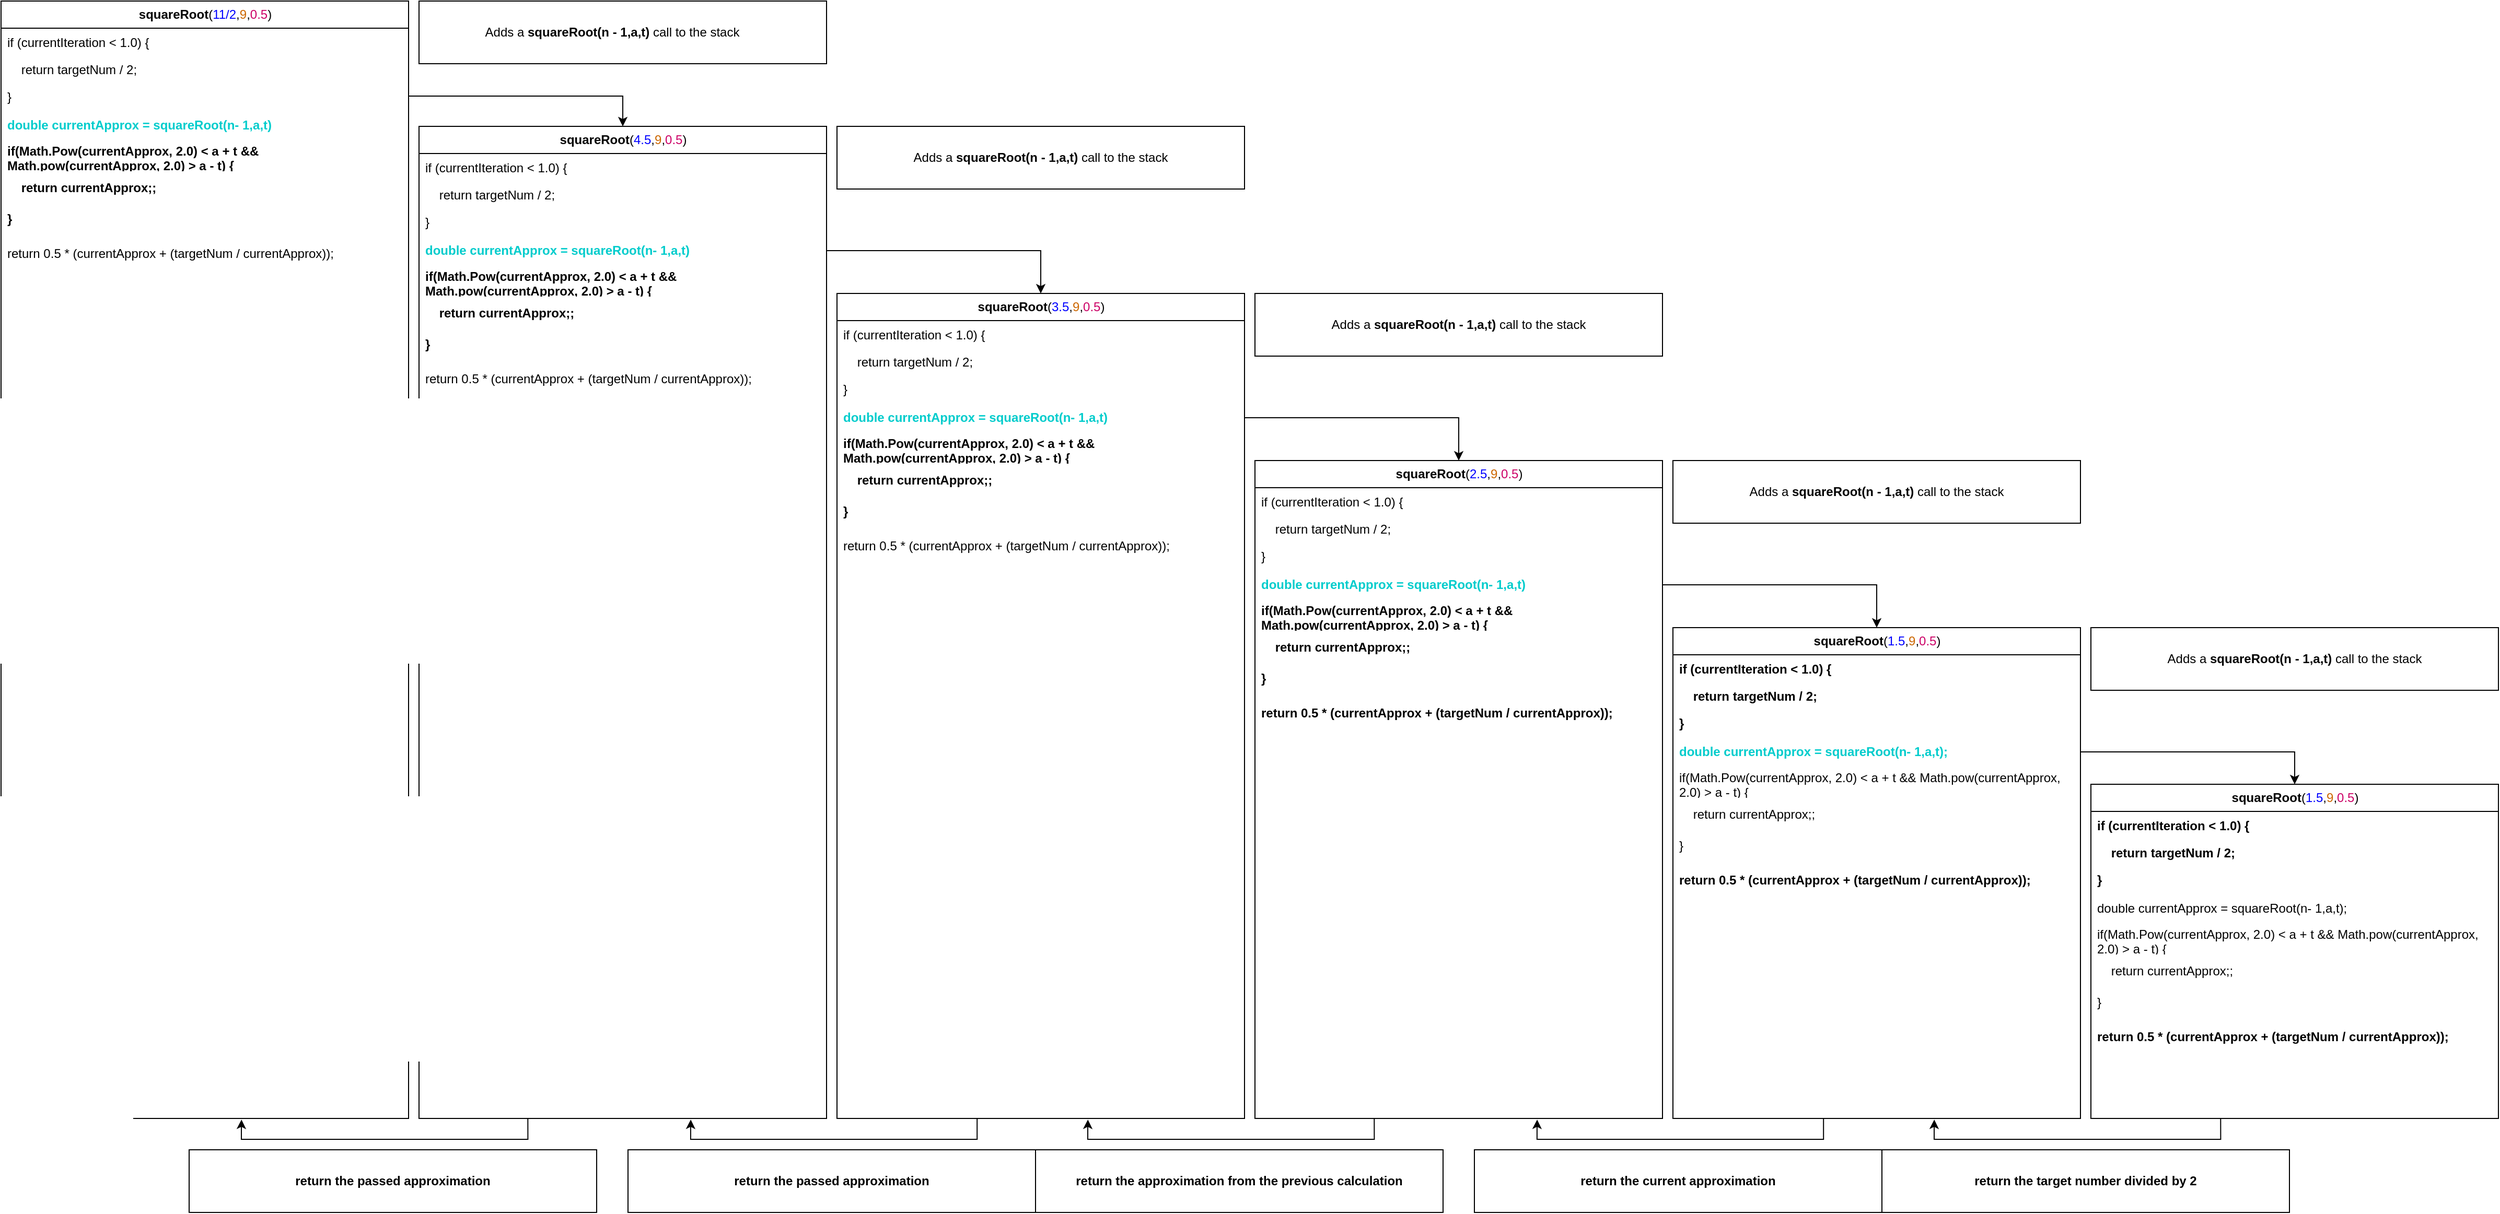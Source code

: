 <mxfile version="20.5.3" type="device"><diagram id="7mghjL6VsmzEvu5Cu3um" name="Page-1"><mxGraphModel dx="484" dy="820" grid="1" gridSize="10" guides="1" tooltips="1" connect="1" arrows="1" fold="1" page="1" pageScale="1" pageWidth="850" pageHeight="1100" math="0" shadow="0"><root><mxCell id="0"/><mxCell id="1" parent="0"/><mxCell id="i7TD0QCx8ozD3FONrdwa-1" value="&lt;b&gt;squareRoot&lt;/b&gt;(&lt;font color=&quot;#0000FF&quot;&gt;11/2&lt;font color=&quot;#000000&quot;&gt;,&lt;font color=&quot;#CC6600&quot;&gt;9&lt;/font&gt;,&lt;font color=&quot;#CC0066&quot;&gt;0.5&lt;/font&gt;&lt;/font&gt;&lt;/font&gt;)" style="swimlane;fontStyle=0;childLayout=stackLayout;horizontal=1;startSize=26;fillColor=none;horizontalStack=0;resizeParent=1;resizeParentMax=0;resizeLast=0;collapsible=1;marginBottom=0;html=1;" vertex="1" parent="1"><mxGeometry x="10" y="180" width="390" height="1070" as="geometry"/></mxCell><mxCell id="i7TD0QCx8ozD3FONrdwa-2" value="if (currentIteration &amp;lt; 1.0) {" style="text;strokeColor=none;fillColor=none;align=left;verticalAlign=top;spacingLeft=4;spacingRight=4;overflow=hidden;rotatable=0;points=[[0,0.5],[1,0.5]];portConstraint=eastwest;whiteSpace=wrap;html=1;" vertex="1" parent="i7TD0QCx8ozD3FONrdwa-1"><mxGeometry y="26" width="390" height="26" as="geometry"/></mxCell><mxCell id="i7TD0QCx8ozD3FONrdwa-3" value="&amp;nbsp;&amp;nbsp;&amp;nbsp; return targetNum / 2;" style="text;strokeColor=none;fillColor=none;align=left;verticalAlign=top;spacingLeft=4;spacingRight=4;overflow=hidden;rotatable=0;points=[[0,0.5],[1,0.5]];portConstraint=eastwest;whiteSpace=wrap;html=1;" vertex="1" parent="i7TD0QCx8ozD3FONrdwa-1"><mxGeometry y="52" width="390" height="26" as="geometry"/></mxCell><mxCell id="i7TD0QCx8ozD3FONrdwa-4" value="}" style="text;strokeColor=none;fillColor=none;align=left;verticalAlign=top;spacingLeft=4;spacingRight=4;overflow=hidden;rotatable=0;points=[[0,0.5],[1,0.5]];portConstraint=eastwest;whiteSpace=wrap;html=1;" vertex="1" parent="i7TD0QCx8ozD3FONrdwa-1"><mxGeometry y="78" width="390" height="26" as="geometry"/></mxCell><mxCell id="i7TD0QCx8ozD3FONrdwa-54" value="&lt;b&gt;&lt;font color=&quot;#00CCCC&quot;&gt;double currentApprox = squareRoot(n- 1,a,t)&lt;br&gt;&lt;/font&gt;&lt;/b&gt;" style="text;strokeColor=none;fillColor=none;align=left;verticalAlign=middle;spacingLeft=4;spacingRight=4;overflow=hidden;points=[[0,0.5],[1,0.5]];portConstraint=eastwest;rotatable=0;whiteSpace=wrap;html=1;fontColor=#CC0066;" vertex="1" parent="i7TD0QCx8ozD3FONrdwa-1"><mxGeometry y="104" width="390" height="30" as="geometry"/></mxCell><mxCell id="i7TD0QCx8ozD3FONrdwa-55" value="if(Math.Pow(currentApprox, 2.0) &amp;lt; a + t &amp;amp;&amp;amp; Math.pow(currentApprox, 2.0) &amp;gt; a - t) {" style="text;strokeColor=none;fillColor=none;align=left;verticalAlign=middle;spacingLeft=4;spacingRight=4;overflow=hidden;points=[[0,0.5],[1,0.5]];portConstraint=eastwest;rotatable=0;whiteSpace=wrap;html=1;fontColor=#000000;fontStyle=1" vertex="1" parent="i7TD0QCx8ozD3FONrdwa-1"><mxGeometry y="134" width="390" height="30" as="geometry"/></mxCell><mxCell id="i7TD0QCx8ozD3FONrdwa-56" value="&amp;nbsp;&amp;nbsp;&amp;nbsp; return currentApprox;;" style="text;strokeColor=none;fillColor=none;align=left;verticalAlign=middle;spacingLeft=4;spacingRight=4;overflow=hidden;points=[[0,0.5],[1,0.5]];portConstraint=eastwest;rotatable=0;whiteSpace=wrap;html=1;fontColor=#000000;fontStyle=1" vertex="1" parent="i7TD0QCx8ozD3FONrdwa-1"><mxGeometry y="164" width="390" height="30" as="geometry"/></mxCell><mxCell id="i7TD0QCx8ozD3FONrdwa-57" value="}" style="text;strokeColor=none;fillColor=none;align=left;verticalAlign=middle;spacingLeft=4;spacingRight=4;overflow=hidden;points=[[0,0.5],[1,0.5]];portConstraint=eastwest;rotatable=0;whiteSpace=wrap;html=1;fontColor=#000000;fontStyle=1" vertex="1" parent="i7TD0QCx8ozD3FONrdwa-1"><mxGeometry y="194" width="390" height="30" as="geometry"/></mxCell><mxCell id="i7TD0QCx8ozD3FONrdwa-9" value="return 0.5 * (currentApprox + (targetNum / currentApprox));" style="text;strokeColor=none;fillColor=none;align=left;verticalAlign=middle;spacingLeft=4;spacingRight=4;overflow=hidden;points=[[0,0.5],[1,0.5]];portConstraint=eastwest;rotatable=0;whiteSpace=wrap;html=1;fontColor=#000000;" vertex="1" parent="i7TD0QCx8ozD3FONrdwa-1"><mxGeometry y="224" width="390" height="36" as="geometry"/></mxCell><mxCell id="i7TD0QCx8ozD3FONrdwa-11" value="&lt;div&gt;&lt;br&gt;&lt;/div&gt;&lt;div&gt;&lt;br&gt;&lt;/div&gt;&lt;div&gt;&lt;br&gt;&lt;/div&gt;&lt;div&gt;&lt;br&gt;&lt;/div&gt;&lt;div&gt;&lt;br&gt;&lt;/div&gt;&lt;div&gt;&lt;br&gt;&lt;/div&gt;&lt;div&gt;&lt;br&gt;&lt;/div&gt;&lt;div&gt;&lt;br&gt;&lt;/div&gt;&lt;div&gt;&lt;br&gt;&lt;/div&gt;&lt;div&gt;&lt;br&gt;&lt;/div&gt;&lt;div&gt;&lt;br&gt;&lt;/div&gt;&lt;div&gt;&amp;nbsp; &lt;/div&gt;" style="text;strokeColor=none;fillColor=none;align=left;verticalAlign=middle;spacingLeft=4;spacingRight=4;overflow=hidden;points=[[0,0.5],[1,0.5]];portConstraint=eastwest;rotatable=0;whiteSpace=wrap;html=1;fontColor=#000000;" vertex="1" parent="i7TD0QCx8ozD3FONrdwa-1"><mxGeometry y="260" width="390" height="810" as="geometry"/></mxCell><mxCell id="i7TD0QCx8ozD3FONrdwa-36" style="edgeStyle=orthogonalEdgeStyle;rounded=0;orthogonalLoop=1;jettySize=auto;html=1;fontColor=#000000;exitX=0.385;exitY=1;exitDx=0;exitDy=0;exitPerimeter=0;entryX=0.708;entryY=1.006;entryDx=0;entryDy=0;entryPerimeter=0;" edge="1" parent="1" source="i7TD0QCx8ozD3FONrdwa-32"><mxGeometry relative="1" as="geometry"><mxPoint x="1086.12" y="841.08" as="targetPoint"/><Array as="points"><mxPoint x="1360" y="860"/><mxPoint x="1086" y="860"/><mxPoint x="1086" y="850"/></Array></mxGeometry></mxCell><mxCell id="i7TD0QCx8ozD3FONrdwa-34" style="edgeStyle=orthogonalEdgeStyle;rounded=0;orthogonalLoop=1;jettySize=auto;html=1;entryX=0.5;entryY=0;entryDx=0;entryDy=0;fontColor=#000000;" edge="1" parent="1" source="i7TD0QCx8ozD3FONrdwa-16"><mxGeometry relative="1" as="geometry"><mxPoint x="1005.0" y="490" as="targetPoint"/></mxGeometry></mxCell><mxCell id="i7TD0QCx8ozD3FONrdwa-35" style="edgeStyle=orthogonalEdgeStyle;rounded=0;orthogonalLoop=1;jettySize=auto;html=1;fontColor=#000000;" edge="1" parent="1" target="i7TD0QCx8ozD3FONrdwa-26"><mxGeometry relative="1" as="geometry"><mxPoint x="1200.0" y="612" as="sourcePoint"/></mxGeometry></mxCell><mxCell id="i7TD0QCx8ozD3FONrdwa-37" style="edgeStyle=orthogonalEdgeStyle;rounded=0;orthogonalLoop=1;jettySize=auto;html=1;fontColor=#000000;exitX=0.385;exitY=1;exitDx=0;exitDy=0;exitPerimeter=0;entryX=0.708;entryY=1.006;entryDx=0;entryDy=0;entryPerimeter=0;" edge="1" parent="1"><mxGeometry relative="1" as="geometry"><mxPoint x="944.1" y="1250.0" as="sourcePoint"/><mxPoint x="670.07" y="1251.08" as="targetPoint"/><Array as="points"><mxPoint x="943.95" y="1270"/><mxPoint x="669.95" y="1270"/><mxPoint x="669.95" y="1260"/></Array></mxGeometry></mxCell><mxCell id="i7TD0QCx8ozD3FONrdwa-38" style="edgeStyle=orthogonalEdgeStyle;rounded=0;orthogonalLoop=1;jettySize=auto;html=1;fontColor=#000000;exitX=0.385;exitY=1;exitDx=0;exitDy=0;exitPerimeter=0;entryX=0.708;entryY=1.006;entryDx=0;entryDy=0;entryPerimeter=0;" edge="1" parent="1"><mxGeometry relative="1" as="geometry"><mxPoint x="514.15" y="1250.0" as="sourcePoint"/><mxPoint x="240.12" y="1251.08" as="targetPoint"/><Array as="points"><mxPoint x="514" y="1270"/><mxPoint x="240" y="1270"/><mxPoint x="240" y="1260"/></Array></mxGeometry></mxCell><mxCell id="i7TD0QCx8ozD3FONrdwa-40" value="" style="verticalLabelPosition=bottom;verticalAlign=top;html=1;shape=mxgraph.basic.rect;fillColor2=none;strokeWidth=1;size=20;indent=5;fontColor=#000000;" vertex="1" parent="1"><mxGeometry x="190" y="1280" width="390" height="60" as="geometry"/></mxCell><mxCell id="i7TD0QCx8ozD3FONrdwa-41" value="" style="verticalLabelPosition=bottom;verticalAlign=top;html=1;shape=mxgraph.basic.rect;fillColor2=none;strokeWidth=1;size=20;indent=5;fontColor=#000000;" vertex="1" parent="1"><mxGeometry x="610" y="1280" width="390" height="60" as="geometry"/></mxCell><mxCell id="i7TD0QCx8ozD3FONrdwa-43" value="&lt;b&gt;return the passed approximation&lt;br&gt;&lt;/b&gt;" style="text;html=1;strokeColor=none;fillColor=none;align=center;verticalAlign=middle;whiteSpace=wrap;rounded=0;fontColor=#000000;" vertex="1" parent="1"><mxGeometry x="610" y="1295" width="390" height="30" as="geometry"/></mxCell><mxCell id="i7TD0QCx8ozD3FONrdwa-46" value="&lt;b&gt;return the passed approximation&lt;br&gt;&lt;/b&gt;" style="text;html=1;strokeColor=none;fillColor=none;align=center;verticalAlign=middle;whiteSpace=wrap;rounded=0;fontColor=#000000;" vertex="1" parent="1"><mxGeometry x="190" y="1295" width="390" height="30" as="geometry"/></mxCell><mxCell id="i7TD0QCx8ozD3FONrdwa-47" value="" style="verticalLabelPosition=bottom;verticalAlign=top;html=1;shape=mxgraph.basic.rect;fillColor2=none;strokeWidth=1;size=20;indent=5;fontColor=#000000;" vertex="1" parent="1"><mxGeometry x="410" y="180" width="390" height="60" as="geometry"/></mxCell><mxCell id="i7TD0QCx8ozD3FONrdwa-48" value="Adds a &lt;b&gt;squareRoot(n - 1,a,t) &lt;/b&gt;call to the stack" style="text;html=1;strokeColor=none;fillColor=none;align=center;verticalAlign=middle;whiteSpace=wrap;rounded=0;fontColor=#000000;" vertex="1" parent="1"><mxGeometry x="400" y="195" width="390" height="30" as="geometry"/></mxCell><mxCell id="i7TD0QCx8ozD3FONrdwa-49" value="" style="verticalLabelPosition=bottom;verticalAlign=top;html=1;shape=mxgraph.basic.rect;fillColor2=none;strokeWidth=1;size=20;indent=5;fontColor=#000000;" vertex="1" parent="1"><mxGeometry x="810" y="300" width="390" height="60" as="geometry"/></mxCell><mxCell id="i7TD0QCx8ozD3FONrdwa-50" value="Adds a &lt;b&gt;squareRoot(n - 1,a,t) &lt;/b&gt;call to the stack" style="text;html=1;strokeColor=none;fillColor=none;align=center;verticalAlign=middle;whiteSpace=wrap;rounded=0;fontColor=#000000;" vertex="1" parent="1"><mxGeometry x="810" y="315" width="390" height="30" as="geometry"/></mxCell><mxCell id="i7TD0QCx8ozD3FONrdwa-51" value="" style="verticalLabelPosition=bottom;verticalAlign=top;html=1;shape=mxgraph.basic.rect;fillColor2=none;strokeWidth=1;size=20;indent=5;fontColor=#000000;" vertex="1" parent="1"><mxGeometry x="1210" y="460" width="390" height="60" as="geometry"/></mxCell><mxCell id="i7TD0QCx8ozD3FONrdwa-52" value="Adds a &lt;b&gt;squareRoot(n - 1,a,t) &lt;/b&gt;call to the stack" style="text;html=1;strokeColor=none;fillColor=none;align=center;verticalAlign=middle;whiteSpace=wrap;rounded=0;fontColor=#000000;" vertex="1" parent="1"><mxGeometry x="1210" y="475" width="390" height="30" as="geometry"/></mxCell><mxCell id="i7TD0QCx8ozD3FONrdwa-61" value="&lt;b&gt;squareRoot&lt;/b&gt;(&lt;font color=&quot;#0000FF&quot;&gt;4.5&lt;font color=&quot;#000000&quot;&gt;,&lt;font color=&quot;#CC6600&quot;&gt;9&lt;/font&gt;,&lt;font color=&quot;#CC0066&quot;&gt;0.5&lt;/font&gt;&lt;/font&gt;&lt;/font&gt;)" style="swimlane;fontStyle=0;childLayout=stackLayout;horizontal=1;startSize=26;fillColor=none;horizontalStack=0;resizeParent=1;resizeParentMax=0;resizeLast=0;collapsible=1;marginBottom=0;html=1;" vertex="1" parent="1"><mxGeometry x="410" y="300" width="390" height="950" as="geometry"/></mxCell><mxCell id="i7TD0QCx8ozD3FONrdwa-62" value="if (currentIteration &amp;lt; 1.0) {" style="text;strokeColor=none;fillColor=none;align=left;verticalAlign=top;spacingLeft=4;spacingRight=4;overflow=hidden;rotatable=0;points=[[0,0.5],[1,0.5]];portConstraint=eastwest;whiteSpace=wrap;html=1;" vertex="1" parent="i7TD0QCx8ozD3FONrdwa-61"><mxGeometry y="26" width="390" height="26" as="geometry"/></mxCell><mxCell id="i7TD0QCx8ozD3FONrdwa-63" value="&amp;nbsp;&amp;nbsp;&amp;nbsp; return targetNum / 2;" style="text;strokeColor=none;fillColor=none;align=left;verticalAlign=top;spacingLeft=4;spacingRight=4;overflow=hidden;rotatable=0;points=[[0,0.5],[1,0.5]];portConstraint=eastwest;whiteSpace=wrap;html=1;" vertex="1" parent="i7TD0QCx8ozD3FONrdwa-61"><mxGeometry y="52" width="390" height="26" as="geometry"/></mxCell><mxCell id="i7TD0QCx8ozD3FONrdwa-64" value="}" style="text;strokeColor=none;fillColor=none;align=left;verticalAlign=top;spacingLeft=4;spacingRight=4;overflow=hidden;rotatable=0;points=[[0,0.5],[1,0.5]];portConstraint=eastwest;whiteSpace=wrap;html=1;" vertex="1" parent="i7TD0QCx8ozD3FONrdwa-61"><mxGeometry y="78" width="390" height="26" as="geometry"/></mxCell><mxCell id="i7TD0QCx8ozD3FONrdwa-65" value="&lt;b&gt;&lt;font color=&quot;#00CCCC&quot;&gt;double currentApprox = squareRoot(n- 1,a,t)&lt;br&gt;&lt;/font&gt;&lt;/b&gt;" style="text;strokeColor=none;fillColor=none;align=left;verticalAlign=middle;spacingLeft=4;spacingRight=4;overflow=hidden;points=[[0,0.5],[1,0.5]];portConstraint=eastwest;rotatable=0;whiteSpace=wrap;html=1;fontColor=#CC0066;" vertex="1" parent="i7TD0QCx8ozD3FONrdwa-61"><mxGeometry y="104" width="390" height="30" as="geometry"/></mxCell><mxCell id="i7TD0QCx8ozD3FONrdwa-66" value="if(Math.Pow(currentApprox, 2.0) &amp;lt; a + t &amp;amp;&amp;amp; Math.pow(currentApprox, 2.0) &amp;gt; a - t) {" style="text;strokeColor=none;fillColor=none;align=left;verticalAlign=middle;spacingLeft=4;spacingRight=4;overflow=hidden;points=[[0,0.5],[1,0.5]];portConstraint=eastwest;rotatable=0;whiteSpace=wrap;html=1;fontColor=#000000;fontStyle=1" vertex="1" parent="i7TD0QCx8ozD3FONrdwa-61"><mxGeometry y="134" width="390" height="30" as="geometry"/></mxCell><mxCell id="i7TD0QCx8ozD3FONrdwa-67" value="&amp;nbsp;&amp;nbsp;&amp;nbsp; return currentApprox;;" style="text;strokeColor=none;fillColor=none;align=left;verticalAlign=middle;spacingLeft=4;spacingRight=4;overflow=hidden;points=[[0,0.5],[1,0.5]];portConstraint=eastwest;rotatable=0;whiteSpace=wrap;html=1;fontColor=#000000;fontStyle=1" vertex="1" parent="i7TD0QCx8ozD3FONrdwa-61"><mxGeometry y="164" width="390" height="30" as="geometry"/></mxCell><mxCell id="i7TD0QCx8ozD3FONrdwa-68" value="}" style="text;strokeColor=none;fillColor=none;align=left;verticalAlign=middle;spacingLeft=4;spacingRight=4;overflow=hidden;points=[[0,0.5],[1,0.5]];portConstraint=eastwest;rotatable=0;whiteSpace=wrap;html=1;fontColor=#000000;fontStyle=1" vertex="1" parent="i7TD0QCx8ozD3FONrdwa-61"><mxGeometry y="194" width="390" height="30" as="geometry"/></mxCell><mxCell id="i7TD0QCx8ozD3FONrdwa-69" value="return 0.5 * (currentApprox + (targetNum / currentApprox));" style="text;strokeColor=none;fillColor=none;align=left;verticalAlign=middle;spacingLeft=4;spacingRight=4;overflow=hidden;points=[[0,0.5],[1,0.5]];portConstraint=eastwest;rotatable=0;whiteSpace=wrap;html=1;fontColor=#000000;" vertex="1" parent="i7TD0QCx8ozD3FONrdwa-61"><mxGeometry y="224" width="390" height="36" as="geometry"/></mxCell><mxCell id="i7TD0QCx8ozD3FONrdwa-72" value="&amp;nbsp;" style="text;strokeColor=none;fillColor=none;align=left;verticalAlign=middle;spacingLeft=4;spacingRight=4;overflow=hidden;points=[[0,0.5],[1,0.5]];portConstraint=eastwest;rotatable=0;whiteSpace=wrap;html=1;fontColor=#00CCCC;" vertex="1" parent="i7TD0QCx8ozD3FONrdwa-61"><mxGeometry y="260" width="390" height="690" as="geometry"/></mxCell><mxCell id="i7TD0QCx8ozD3FONrdwa-73" value="&lt;b&gt;squareRoot&lt;/b&gt;(&lt;font color=&quot;#0000FF&quot;&gt;3.5&lt;font color=&quot;#000000&quot;&gt;,&lt;font color=&quot;#CC6600&quot;&gt;9&lt;/font&gt;,&lt;font color=&quot;#CC0066&quot;&gt;0.5&lt;/font&gt;&lt;/font&gt;&lt;/font&gt;)" style="swimlane;fontStyle=0;childLayout=stackLayout;horizontal=1;startSize=26;fillColor=none;horizontalStack=0;resizeParent=1;resizeParentMax=0;resizeLast=0;collapsible=1;marginBottom=0;html=1;" vertex="1" parent="1"><mxGeometry x="810" y="460" width="390" height="790" as="geometry"/></mxCell><mxCell id="i7TD0QCx8ozD3FONrdwa-74" value="if (currentIteration &amp;lt; 1.0) {" style="text;strokeColor=none;fillColor=none;align=left;verticalAlign=top;spacingLeft=4;spacingRight=4;overflow=hidden;rotatable=0;points=[[0,0.5],[1,0.5]];portConstraint=eastwest;whiteSpace=wrap;html=1;" vertex="1" parent="i7TD0QCx8ozD3FONrdwa-73"><mxGeometry y="26" width="390" height="26" as="geometry"/></mxCell><mxCell id="i7TD0QCx8ozD3FONrdwa-75" value="&amp;nbsp;&amp;nbsp;&amp;nbsp; return targetNum / 2;" style="text;strokeColor=none;fillColor=none;align=left;verticalAlign=top;spacingLeft=4;spacingRight=4;overflow=hidden;rotatable=0;points=[[0,0.5],[1,0.5]];portConstraint=eastwest;whiteSpace=wrap;html=1;" vertex="1" parent="i7TD0QCx8ozD3FONrdwa-73"><mxGeometry y="52" width="390" height="26" as="geometry"/></mxCell><mxCell id="i7TD0QCx8ozD3FONrdwa-76" value="}" style="text;strokeColor=none;fillColor=none;align=left;verticalAlign=top;spacingLeft=4;spacingRight=4;overflow=hidden;rotatable=0;points=[[0,0.5],[1,0.5]];portConstraint=eastwest;whiteSpace=wrap;html=1;" vertex="1" parent="i7TD0QCx8ozD3FONrdwa-73"><mxGeometry y="78" width="390" height="26" as="geometry"/></mxCell><mxCell id="i7TD0QCx8ozD3FONrdwa-77" value="&lt;b&gt;&lt;font color=&quot;#00CCCC&quot;&gt;double currentApprox = squareRoot(n- 1,a,t)&lt;br&gt;&lt;/font&gt;&lt;/b&gt;" style="text;strokeColor=none;fillColor=none;align=left;verticalAlign=middle;spacingLeft=4;spacingRight=4;overflow=hidden;points=[[0,0.5],[1,0.5]];portConstraint=eastwest;rotatable=0;whiteSpace=wrap;html=1;fontColor=#CC0066;" vertex="1" parent="i7TD0QCx8ozD3FONrdwa-73"><mxGeometry y="104" width="390" height="30" as="geometry"/></mxCell><mxCell id="i7TD0QCx8ozD3FONrdwa-78" value="if(Math.Pow(currentApprox, 2.0) &amp;lt; a + t &amp;amp;&amp;amp; Math.pow(currentApprox, 2.0) &amp;gt; a - t) {" style="text;strokeColor=none;fillColor=none;align=left;verticalAlign=middle;spacingLeft=4;spacingRight=4;overflow=hidden;points=[[0,0.5],[1,0.5]];portConstraint=eastwest;rotatable=0;whiteSpace=wrap;html=1;fontColor=#000000;fontStyle=1" vertex="1" parent="i7TD0QCx8ozD3FONrdwa-73"><mxGeometry y="134" width="390" height="30" as="geometry"/></mxCell><mxCell id="i7TD0QCx8ozD3FONrdwa-79" value="&amp;nbsp;&amp;nbsp;&amp;nbsp; return currentApprox;;" style="text;strokeColor=none;fillColor=none;align=left;verticalAlign=middle;spacingLeft=4;spacingRight=4;overflow=hidden;points=[[0,0.5],[1,0.5]];portConstraint=eastwest;rotatable=0;whiteSpace=wrap;html=1;fontColor=#000000;fontStyle=1" vertex="1" parent="i7TD0QCx8ozD3FONrdwa-73"><mxGeometry y="164" width="390" height="30" as="geometry"/></mxCell><mxCell id="i7TD0QCx8ozD3FONrdwa-80" value="}" style="text;strokeColor=none;fillColor=none;align=left;verticalAlign=middle;spacingLeft=4;spacingRight=4;overflow=hidden;points=[[0,0.5],[1,0.5]];portConstraint=eastwest;rotatable=0;whiteSpace=wrap;html=1;fontColor=#000000;fontStyle=1" vertex="1" parent="i7TD0QCx8ozD3FONrdwa-73"><mxGeometry y="194" width="390" height="30" as="geometry"/></mxCell><mxCell id="i7TD0QCx8ozD3FONrdwa-81" value="return 0.5 * (currentApprox + (targetNum / currentApprox));" style="text;strokeColor=none;fillColor=none;align=left;verticalAlign=middle;spacingLeft=4;spacingRight=4;overflow=hidden;points=[[0,0.5],[1,0.5]];portConstraint=eastwest;rotatable=0;whiteSpace=wrap;html=1;fontColor=#000000;" vertex="1" parent="i7TD0QCx8ozD3FONrdwa-73"><mxGeometry y="224" width="390" height="36" as="geometry"/></mxCell><mxCell id="i7TD0QCx8ozD3FONrdwa-82" value="&amp;nbsp;" style="text;strokeColor=none;fillColor=none;align=left;verticalAlign=middle;spacingLeft=4;spacingRight=4;overflow=hidden;points=[[0,0.5],[1,0.5]];portConstraint=eastwest;rotatable=0;whiteSpace=wrap;html=1;fontColor=#00CCCC;" vertex="1" parent="i7TD0QCx8ozD3FONrdwa-73"><mxGeometry y="260" width="390" height="530" as="geometry"/></mxCell><mxCell id="i7TD0QCx8ozD3FONrdwa-83" value="&lt;b&gt;squareRoot&lt;/b&gt;(&lt;font color=&quot;#0000FF&quot;&gt;2.5&lt;font color=&quot;#000000&quot;&gt;,&lt;font color=&quot;#CC6600&quot;&gt;9&lt;/font&gt;,&lt;font color=&quot;#CC0066&quot;&gt;0.5&lt;/font&gt;&lt;/font&gt;&lt;/font&gt;)" style="swimlane;fontStyle=0;childLayout=stackLayout;horizontal=1;startSize=26;fillColor=none;horizontalStack=0;resizeParent=1;resizeParentMax=0;resizeLast=0;collapsible=1;marginBottom=0;html=1;" vertex="1" parent="1"><mxGeometry x="1210" y="620" width="390" height="630" as="geometry"/></mxCell><mxCell id="i7TD0QCx8ozD3FONrdwa-84" value="if (currentIteration &amp;lt; 1.0) {" style="text;strokeColor=none;fillColor=none;align=left;verticalAlign=top;spacingLeft=4;spacingRight=4;overflow=hidden;rotatable=0;points=[[0,0.5],[1,0.5]];portConstraint=eastwest;whiteSpace=wrap;html=1;" vertex="1" parent="i7TD0QCx8ozD3FONrdwa-83"><mxGeometry y="26" width="390" height="26" as="geometry"/></mxCell><mxCell id="i7TD0QCx8ozD3FONrdwa-85" value="&amp;nbsp;&amp;nbsp;&amp;nbsp; return targetNum / 2;" style="text;strokeColor=none;fillColor=none;align=left;verticalAlign=top;spacingLeft=4;spacingRight=4;overflow=hidden;rotatable=0;points=[[0,0.5],[1,0.5]];portConstraint=eastwest;whiteSpace=wrap;html=1;" vertex="1" parent="i7TD0QCx8ozD3FONrdwa-83"><mxGeometry y="52" width="390" height="26" as="geometry"/></mxCell><mxCell id="i7TD0QCx8ozD3FONrdwa-86" value="}" style="text;strokeColor=none;fillColor=none;align=left;verticalAlign=top;spacingLeft=4;spacingRight=4;overflow=hidden;rotatable=0;points=[[0,0.5],[1,0.5]];portConstraint=eastwest;whiteSpace=wrap;html=1;" vertex="1" parent="i7TD0QCx8ozD3FONrdwa-83"><mxGeometry y="78" width="390" height="26" as="geometry"/></mxCell><mxCell id="i7TD0QCx8ozD3FONrdwa-87" value="&lt;b&gt;&lt;font color=&quot;#00CCCC&quot;&gt;double currentApprox = squareRoot(n- 1,a,t)&lt;br&gt;&lt;/font&gt;&lt;/b&gt;" style="text;strokeColor=none;fillColor=none;align=left;verticalAlign=middle;spacingLeft=4;spacingRight=4;overflow=hidden;points=[[0,0.5],[1,0.5]];portConstraint=eastwest;rotatable=0;whiteSpace=wrap;html=1;fontColor=#CC0066;" vertex="1" parent="i7TD0QCx8ozD3FONrdwa-83"><mxGeometry y="104" width="390" height="30" as="geometry"/></mxCell><mxCell id="i7TD0QCx8ozD3FONrdwa-88" value="if(Math.Pow(currentApprox, 2.0) &amp;lt; a + t &amp;amp;&amp;amp; Math.pow(currentApprox, 2.0) &amp;gt; a - t) {" style="text;strokeColor=none;fillColor=none;align=left;verticalAlign=middle;spacingLeft=4;spacingRight=4;overflow=hidden;points=[[0,0.5],[1,0.5]];portConstraint=eastwest;rotatable=0;whiteSpace=wrap;html=1;fontColor=#000000;fontStyle=1" vertex="1" parent="i7TD0QCx8ozD3FONrdwa-83"><mxGeometry y="134" width="390" height="30" as="geometry"/></mxCell><mxCell id="i7TD0QCx8ozD3FONrdwa-89" value="&amp;nbsp;&amp;nbsp;&amp;nbsp; return currentApprox;;" style="text;strokeColor=none;fillColor=none;align=left;verticalAlign=middle;spacingLeft=4;spacingRight=4;overflow=hidden;points=[[0,0.5],[1,0.5]];portConstraint=eastwest;rotatable=0;whiteSpace=wrap;html=1;fontColor=#000000;fontStyle=1" vertex="1" parent="i7TD0QCx8ozD3FONrdwa-83"><mxGeometry y="164" width="390" height="30" as="geometry"/></mxCell><mxCell id="i7TD0QCx8ozD3FONrdwa-90" value="}" style="text;strokeColor=none;fillColor=none;align=left;verticalAlign=middle;spacingLeft=4;spacingRight=4;overflow=hidden;points=[[0,0.5],[1,0.5]];portConstraint=eastwest;rotatable=0;whiteSpace=wrap;html=1;fontColor=#000000;fontStyle=1" vertex="1" parent="i7TD0QCx8ozD3FONrdwa-83"><mxGeometry y="194" width="390" height="30" as="geometry"/></mxCell><mxCell id="i7TD0QCx8ozD3FONrdwa-91" value="&lt;span&gt;return 0.5 * (currentApprox + (targetNum / currentApprox));&lt;/span&gt;" style="text;strokeColor=none;fillColor=none;align=left;verticalAlign=middle;spacingLeft=4;spacingRight=4;overflow=hidden;points=[[0,0.5],[1,0.5]];portConstraint=eastwest;rotatable=0;whiteSpace=wrap;html=1;fontColor=#000000;fontStyle=1" vertex="1" parent="i7TD0QCx8ozD3FONrdwa-83"><mxGeometry y="224" width="390" height="36" as="geometry"/></mxCell><mxCell id="i7TD0QCx8ozD3FONrdwa-92" value="&amp;nbsp;" style="text;strokeColor=none;fillColor=none;align=left;verticalAlign=middle;spacingLeft=4;spacingRight=4;overflow=hidden;points=[[0,0.5],[1,0.5]];portConstraint=eastwest;rotatable=0;whiteSpace=wrap;html=1;fontColor=#00CCCC;" vertex="1" parent="i7TD0QCx8ozD3FONrdwa-83"><mxGeometry y="260" width="390" height="370" as="geometry"/></mxCell><mxCell id="i7TD0QCx8ozD3FONrdwa-93" value="&lt;b&gt;squareRoot&lt;/b&gt;(&lt;font color=&quot;#0000FF&quot;&gt;1.5&lt;font color=&quot;#000000&quot;&gt;,&lt;font color=&quot;#CC6600&quot;&gt;9&lt;/font&gt;,&lt;font color=&quot;#CC0066&quot;&gt;0.5&lt;/font&gt;&lt;/font&gt;&lt;/font&gt;)" style="swimlane;fontStyle=0;childLayout=stackLayout;horizontal=1;startSize=26;fillColor=none;horizontalStack=0;resizeParent=1;resizeParentMax=0;resizeLast=0;collapsible=1;marginBottom=0;html=1;" vertex="1" parent="1"><mxGeometry x="1610" y="780" width="390" height="470" as="geometry"/></mxCell><mxCell id="i7TD0QCx8ozD3FONrdwa-94" value="&lt;span&gt;if (currentIteration &amp;lt; 1.0) {&lt;/span&gt;" style="text;strokeColor=none;fillColor=none;align=left;verticalAlign=top;spacingLeft=4;spacingRight=4;overflow=hidden;rotatable=0;points=[[0,0.5],[1,0.5]];portConstraint=eastwest;whiteSpace=wrap;html=1;fontStyle=1" vertex="1" parent="i7TD0QCx8ozD3FONrdwa-93"><mxGeometry y="26" width="390" height="26" as="geometry"/></mxCell><mxCell id="i7TD0QCx8ozD3FONrdwa-95" value="&lt;span&gt;&amp;nbsp;&amp;nbsp;&amp;nbsp; return targetNum / 2;&lt;/span&gt;" style="text;strokeColor=none;fillColor=none;align=left;verticalAlign=top;spacingLeft=4;spacingRight=4;overflow=hidden;rotatable=0;points=[[0,0.5],[1,0.5]];portConstraint=eastwest;whiteSpace=wrap;html=1;fontStyle=1" vertex="1" parent="i7TD0QCx8ozD3FONrdwa-93"><mxGeometry y="52" width="390" height="26" as="geometry"/></mxCell><mxCell id="i7TD0QCx8ozD3FONrdwa-96" value="&lt;span&gt;}&lt;/span&gt;" style="text;strokeColor=none;fillColor=none;align=left;verticalAlign=top;spacingLeft=4;spacingRight=4;overflow=hidden;rotatable=0;points=[[0,0.5],[1,0.5]];portConstraint=eastwest;whiteSpace=wrap;html=1;fontStyle=1" vertex="1" parent="i7TD0QCx8ozD3FONrdwa-93"><mxGeometry y="78" width="390" height="26" as="geometry"/></mxCell><mxCell id="i7TD0QCx8ozD3FONrdwa-97" value="&lt;font color=&quot;#00CCCC&quot;&gt;&lt;b&gt;double currentApprox = squareRoot(n- 1,a,t);&lt;br&gt;&lt;/b&gt;&lt;/font&gt;" style="text;strokeColor=none;fillColor=none;align=left;verticalAlign=middle;spacingLeft=4;spacingRight=4;overflow=hidden;points=[[0,0.5],[1,0.5]];portConstraint=eastwest;rotatable=0;whiteSpace=wrap;html=1;fontColor=#CC0066;" vertex="1" parent="i7TD0QCx8ozD3FONrdwa-93"><mxGeometry y="104" width="390" height="30" as="geometry"/></mxCell><mxCell id="i7TD0QCx8ozD3FONrdwa-98" value="if(Math.Pow(currentApprox, 2.0) &amp;lt; a + t &amp;amp;&amp;amp; Math.pow(currentApprox, 2.0) &amp;gt; a - t) {" style="text;strokeColor=none;fillColor=none;align=left;verticalAlign=middle;spacingLeft=4;spacingRight=4;overflow=hidden;points=[[0,0.5],[1,0.5]];portConstraint=eastwest;rotatable=0;whiteSpace=wrap;html=1;fontColor=#000000;" vertex="1" parent="i7TD0QCx8ozD3FONrdwa-93"><mxGeometry y="134" width="390" height="30" as="geometry"/></mxCell><mxCell id="i7TD0QCx8ozD3FONrdwa-99" value="&amp;nbsp;&amp;nbsp;&amp;nbsp; return currentApprox;;" style="text;strokeColor=none;fillColor=none;align=left;verticalAlign=middle;spacingLeft=4;spacingRight=4;overflow=hidden;points=[[0,0.5],[1,0.5]];portConstraint=eastwest;rotatable=0;whiteSpace=wrap;html=1;fontColor=#000000;" vertex="1" parent="i7TD0QCx8ozD3FONrdwa-93"><mxGeometry y="164" width="390" height="30" as="geometry"/></mxCell><mxCell id="i7TD0QCx8ozD3FONrdwa-100" value="}" style="text;strokeColor=none;fillColor=none;align=left;verticalAlign=middle;spacingLeft=4;spacingRight=4;overflow=hidden;points=[[0,0.5],[1,0.5]];portConstraint=eastwest;rotatable=0;whiteSpace=wrap;html=1;fontColor=#000000;" vertex="1" parent="i7TD0QCx8ozD3FONrdwa-93"><mxGeometry y="194" width="390" height="30" as="geometry"/></mxCell><mxCell id="i7TD0QCx8ozD3FONrdwa-101" value="&lt;b&gt;return 0.5 * (currentApprox + (targetNum / currentApprox));&lt;/b&gt;" style="text;strokeColor=none;fillColor=none;align=left;verticalAlign=middle;spacingLeft=4;spacingRight=4;overflow=hidden;points=[[0,0.5],[1,0.5]];portConstraint=eastwest;rotatable=0;whiteSpace=wrap;html=1;fontColor=#000000;" vertex="1" parent="i7TD0QCx8ozD3FONrdwa-93"><mxGeometry y="224" width="390" height="36" as="geometry"/></mxCell><mxCell id="i7TD0QCx8ozD3FONrdwa-102" value="&amp;nbsp;" style="text;strokeColor=none;fillColor=none;align=left;verticalAlign=middle;spacingLeft=4;spacingRight=4;overflow=hidden;points=[[0,0.5],[1,0.5]];portConstraint=eastwest;rotatable=0;whiteSpace=wrap;html=1;fontColor=#00CCCC;" vertex="1" parent="i7TD0QCx8ozD3FONrdwa-93"><mxGeometry y="260" width="390" height="210" as="geometry"/></mxCell><mxCell id="i7TD0QCx8ozD3FONrdwa-103" value="" style="verticalLabelPosition=bottom;verticalAlign=top;html=1;shape=mxgraph.basic.rect;fillColor2=none;strokeWidth=1;size=20;indent=5;fontColor=#000000;" vertex="1" parent="1"><mxGeometry x="1610" y="620" width="390" height="60" as="geometry"/></mxCell><mxCell id="i7TD0QCx8ozD3FONrdwa-104" value="Adds a &lt;b&gt;squareRoot(n - 1,a,t) &lt;/b&gt;call to the stack" style="text;html=1;strokeColor=none;fillColor=none;align=center;verticalAlign=middle;whiteSpace=wrap;rounded=0;fontColor=#000000;" vertex="1" parent="1"><mxGeometry x="1610" y="635" width="390" height="30" as="geometry"/></mxCell><mxCell id="i7TD0QCx8ozD3FONrdwa-105" value="&lt;b&gt;squareRoot&lt;/b&gt;(&lt;font color=&quot;#0000FF&quot;&gt;1.5&lt;font color=&quot;#000000&quot;&gt;,&lt;font color=&quot;#CC6600&quot;&gt;9&lt;/font&gt;,&lt;font color=&quot;#CC0066&quot;&gt;0.5&lt;/font&gt;&lt;/font&gt;&lt;/font&gt;)" style="swimlane;fontStyle=0;childLayout=stackLayout;horizontal=1;startSize=26;fillColor=none;horizontalStack=0;resizeParent=1;resizeParentMax=0;resizeLast=0;collapsible=1;marginBottom=0;html=1;" vertex="1" parent="1"><mxGeometry x="2010" y="930" width="390" height="320" as="geometry"/></mxCell><mxCell id="i7TD0QCx8ozD3FONrdwa-106" value="&lt;b&gt;if (currentIteration &amp;lt; 1.0) {&lt;/b&gt;" style="text;strokeColor=none;fillColor=none;align=left;verticalAlign=top;spacingLeft=4;spacingRight=4;overflow=hidden;rotatable=0;points=[[0,0.5],[1,0.5]];portConstraint=eastwest;whiteSpace=wrap;html=1;" vertex="1" parent="i7TD0QCx8ozD3FONrdwa-105"><mxGeometry y="26" width="390" height="26" as="geometry"/></mxCell><mxCell id="i7TD0QCx8ozD3FONrdwa-107" value="&lt;b&gt;&amp;nbsp;&amp;nbsp;&amp;nbsp; return targetNum / 2;&lt;/b&gt;" style="text;strokeColor=none;fillColor=none;align=left;verticalAlign=top;spacingLeft=4;spacingRight=4;overflow=hidden;rotatable=0;points=[[0,0.5],[1,0.5]];portConstraint=eastwest;whiteSpace=wrap;html=1;" vertex="1" parent="i7TD0QCx8ozD3FONrdwa-105"><mxGeometry y="52" width="390" height="26" as="geometry"/></mxCell><mxCell id="i7TD0QCx8ozD3FONrdwa-108" value="&lt;b&gt;}&lt;/b&gt;" style="text;strokeColor=none;fillColor=none;align=left;verticalAlign=top;spacingLeft=4;spacingRight=4;overflow=hidden;rotatable=0;points=[[0,0.5],[1,0.5]];portConstraint=eastwest;whiteSpace=wrap;html=1;" vertex="1" parent="i7TD0QCx8ozD3FONrdwa-105"><mxGeometry y="78" width="390" height="26" as="geometry"/></mxCell><mxCell id="i7TD0QCx8ozD3FONrdwa-109" value="&lt;font color=&quot;#000000&quot;&gt;double currentApprox = squareRoot(n- 1,a,t);&lt;br&gt;&lt;/font&gt;" style="text;strokeColor=none;fillColor=none;align=left;verticalAlign=middle;spacingLeft=4;spacingRight=4;overflow=hidden;points=[[0,0.5],[1,0.5]];portConstraint=eastwest;rotatable=0;whiteSpace=wrap;html=1;fontColor=#CC0066;" vertex="1" parent="i7TD0QCx8ozD3FONrdwa-105"><mxGeometry y="104" width="390" height="30" as="geometry"/></mxCell><mxCell id="i7TD0QCx8ozD3FONrdwa-110" value="if(Math.Pow(currentApprox, 2.0) &amp;lt; a + t &amp;amp;&amp;amp; Math.pow(currentApprox, 2.0) &amp;gt; a - t) {" style="text;strokeColor=none;fillColor=none;align=left;verticalAlign=middle;spacingLeft=4;spacingRight=4;overflow=hidden;points=[[0,0.5],[1,0.5]];portConstraint=eastwest;rotatable=0;whiteSpace=wrap;html=1;fontColor=#000000;" vertex="1" parent="i7TD0QCx8ozD3FONrdwa-105"><mxGeometry y="134" width="390" height="30" as="geometry"/></mxCell><mxCell id="i7TD0QCx8ozD3FONrdwa-111" value="&amp;nbsp;&amp;nbsp;&amp;nbsp; return currentApprox;;" style="text;strokeColor=none;fillColor=none;align=left;verticalAlign=middle;spacingLeft=4;spacingRight=4;overflow=hidden;points=[[0,0.5],[1,0.5]];portConstraint=eastwest;rotatable=0;whiteSpace=wrap;html=1;fontColor=#000000;" vertex="1" parent="i7TD0QCx8ozD3FONrdwa-105"><mxGeometry y="164" width="390" height="30" as="geometry"/></mxCell><mxCell id="i7TD0QCx8ozD3FONrdwa-112" value="}" style="text;strokeColor=none;fillColor=none;align=left;verticalAlign=middle;spacingLeft=4;spacingRight=4;overflow=hidden;points=[[0,0.5],[1,0.5]];portConstraint=eastwest;rotatable=0;whiteSpace=wrap;html=1;fontColor=#000000;" vertex="1" parent="i7TD0QCx8ozD3FONrdwa-105"><mxGeometry y="194" width="390" height="30" as="geometry"/></mxCell><mxCell id="i7TD0QCx8ozD3FONrdwa-113" value="&lt;b&gt;return 0.5 * (currentApprox + (targetNum / currentApprox));&lt;/b&gt;" style="text;strokeColor=none;fillColor=none;align=left;verticalAlign=middle;spacingLeft=4;spacingRight=4;overflow=hidden;points=[[0,0.5],[1,0.5]];portConstraint=eastwest;rotatable=0;whiteSpace=wrap;html=1;fontColor=#000000;" vertex="1" parent="i7TD0QCx8ozD3FONrdwa-105"><mxGeometry y="224" width="390" height="36" as="geometry"/></mxCell><mxCell id="i7TD0QCx8ozD3FONrdwa-114" value="&amp;nbsp;" style="text;strokeColor=none;fillColor=none;align=left;verticalAlign=middle;spacingLeft=4;spacingRight=4;overflow=hidden;points=[[0,0.5],[1,0.5]];portConstraint=eastwest;rotatable=0;whiteSpace=wrap;html=1;fontColor=#00CCCC;" vertex="1" parent="i7TD0QCx8ozD3FONrdwa-105"><mxGeometry y="260" width="390" height="60" as="geometry"/></mxCell><mxCell id="i7TD0QCx8ozD3FONrdwa-115" value="" style="verticalLabelPosition=bottom;verticalAlign=top;html=1;shape=mxgraph.basic.rect;fillColor2=none;strokeWidth=1;size=20;indent=5;fontColor=#000000;" vertex="1" parent="1"><mxGeometry x="2010" y="780" width="390" height="60" as="geometry"/></mxCell><mxCell id="i7TD0QCx8ozD3FONrdwa-116" value="Adds a &lt;b&gt;squareRoot(n - 1,a,t) &lt;/b&gt;call to the stack" style="text;html=1;strokeColor=none;fillColor=none;align=center;verticalAlign=middle;whiteSpace=wrap;rounded=0;fontColor=#000000;" vertex="1" parent="1"><mxGeometry x="2010" y="795" width="390" height="30" as="geometry"/></mxCell><mxCell id="i7TD0QCx8ozD3FONrdwa-117" style="edgeStyle=orthogonalEdgeStyle;rounded=0;orthogonalLoop=1;jettySize=auto;html=1;fontColor=#000000;exitX=0.385;exitY=1;exitDx=0;exitDy=0;exitPerimeter=0;entryX=0.708;entryY=1.006;entryDx=0;entryDy=0;entryPerimeter=0;" edge="1" parent="1"><mxGeometry relative="1" as="geometry"><mxPoint x="1754.1" y="1250" as="sourcePoint"/><mxPoint x="1480.07" y="1251.08" as="targetPoint"/><Array as="points"><mxPoint x="1753.95" y="1270"/><mxPoint x="1479.95" y="1270"/><mxPoint x="1479.95" y="1260"/></Array></mxGeometry></mxCell><mxCell id="i7TD0QCx8ozD3FONrdwa-118" style="edgeStyle=orthogonalEdgeStyle;rounded=0;orthogonalLoop=1;jettySize=auto;html=1;fontColor=#000000;exitX=0.385;exitY=1;exitDx=0;exitDy=0;exitPerimeter=0;entryX=0.708;entryY=1.006;entryDx=0;entryDy=0;entryPerimeter=0;" edge="1" parent="1"><mxGeometry relative="1" as="geometry"><mxPoint x="1324.15" y="1250" as="sourcePoint"/><mxPoint x="1050.12" y="1251.08" as="targetPoint"/><Array as="points"><mxPoint x="1324" y="1270"/><mxPoint x="1050" y="1270"/><mxPoint x="1050" y="1260"/></Array></mxGeometry></mxCell><mxCell id="i7TD0QCx8ozD3FONrdwa-119" value="" style="verticalLabelPosition=bottom;verticalAlign=top;html=1;shape=mxgraph.basic.rect;fillColor2=none;strokeWidth=1;size=20;indent=5;fontColor=#000000;" vertex="1" parent="1"><mxGeometry x="1000" y="1280" width="390" height="60" as="geometry"/></mxCell><mxCell id="i7TD0QCx8ozD3FONrdwa-120" value="" style="verticalLabelPosition=bottom;verticalAlign=top;html=1;shape=mxgraph.basic.rect;fillColor2=none;strokeWidth=1;size=20;indent=5;fontColor=#000000;" vertex="1" parent="1"><mxGeometry x="1420" y="1280" width="390" height="60" as="geometry"/></mxCell><mxCell id="i7TD0QCx8ozD3FONrdwa-121" value="&lt;b&gt;return the current approximation &lt;br&gt;&lt;/b&gt;" style="text;html=1;strokeColor=none;fillColor=none;align=center;verticalAlign=middle;whiteSpace=wrap;rounded=0;fontColor=#000000;" vertex="1" parent="1"><mxGeometry x="1420" y="1295" width="390" height="30" as="geometry"/></mxCell><mxCell id="i7TD0QCx8ozD3FONrdwa-122" value="&lt;b&gt;return the approximation from the previous calculation&lt;br&gt;&lt;/b&gt;" style="text;html=1;strokeColor=none;fillColor=none;align=center;verticalAlign=middle;whiteSpace=wrap;rounded=0;fontColor=#000000;" vertex="1" parent="1"><mxGeometry x="1000" y="1295" width="390" height="30" as="geometry"/></mxCell><mxCell id="i7TD0QCx8ozD3FONrdwa-124" style="edgeStyle=orthogonalEdgeStyle;rounded=0;orthogonalLoop=1;jettySize=auto;html=1;fontColor=#000000;exitX=0.385;exitY=1;exitDx=0;exitDy=0;exitPerimeter=0;entryX=0.708;entryY=1.006;entryDx=0;entryDy=0;entryPerimeter=0;" edge="1" parent="1"><mxGeometry relative="1" as="geometry"><mxPoint x="2134.15" y="1250" as="sourcePoint"/><mxPoint x="1860.12" y="1251.08" as="targetPoint"/><Array as="points"><mxPoint x="2134" y="1270"/><mxPoint x="1860" y="1270"/><mxPoint x="1860" y="1260"/></Array></mxGeometry></mxCell><mxCell id="i7TD0QCx8ozD3FONrdwa-125" value="" style="verticalLabelPosition=bottom;verticalAlign=top;html=1;shape=mxgraph.basic.rect;fillColor2=none;strokeWidth=1;size=20;indent=5;fontColor=#000000;" vertex="1" parent="1"><mxGeometry x="1810" y="1280" width="390" height="60" as="geometry"/></mxCell><mxCell id="i7TD0QCx8ozD3FONrdwa-128" value="&lt;b&gt;return the target number divided by 2 &lt;br&gt;&lt;/b&gt;" style="text;html=1;strokeColor=none;fillColor=none;align=center;verticalAlign=middle;whiteSpace=wrap;rounded=0;fontColor=#000000;" vertex="1" parent="1"><mxGeometry x="1810" y="1295" width="390" height="30" as="geometry"/></mxCell><mxCell id="i7TD0QCx8ozD3FONrdwa-129" style="edgeStyle=orthogonalEdgeStyle;rounded=0;orthogonalLoop=1;jettySize=auto;html=1;entryX=0.5;entryY=0;entryDx=0;entryDy=0;fontColor=#000000;" edge="1" parent="1" source="i7TD0QCx8ozD3FONrdwa-4" target="i7TD0QCx8ozD3FONrdwa-61"><mxGeometry relative="1" as="geometry"/></mxCell><mxCell id="i7TD0QCx8ozD3FONrdwa-133" style="edgeStyle=orthogonalEdgeStyle;rounded=0;orthogonalLoop=1;jettySize=auto;html=1;entryX=0.5;entryY=0;entryDx=0;entryDy=0;fontColor=#000000;" edge="1" parent="1" source="i7TD0QCx8ozD3FONrdwa-65" target="i7TD0QCx8ozD3FONrdwa-73"><mxGeometry relative="1" as="geometry"/></mxCell><mxCell id="i7TD0QCx8ozD3FONrdwa-134" style="edgeStyle=orthogonalEdgeStyle;rounded=0;orthogonalLoop=1;jettySize=auto;html=1;entryX=0.5;entryY=0;entryDx=0;entryDy=0;fontColor=#000000;" edge="1" parent="1" source="i7TD0QCx8ozD3FONrdwa-77" target="i7TD0QCx8ozD3FONrdwa-83"><mxGeometry relative="1" as="geometry"/></mxCell><mxCell id="i7TD0QCx8ozD3FONrdwa-135" style="edgeStyle=orthogonalEdgeStyle;rounded=0;orthogonalLoop=1;jettySize=auto;html=1;entryX=0.5;entryY=0;entryDx=0;entryDy=0;fontColor=#000000;" edge="1" parent="1" source="i7TD0QCx8ozD3FONrdwa-87" target="i7TD0QCx8ozD3FONrdwa-93"><mxGeometry relative="1" as="geometry"/></mxCell><mxCell id="i7TD0QCx8ozD3FONrdwa-136" style="edgeStyle=orthogonalEdgeStyle;rounded=0;orthogonalLoop=1;jettySize=auto;html=1;entryX=0.5;entryY=0;entryDx=0;entryDy=0;fontColor=#00CCCC;" edge="1" parent="1" source="i7TD0QCx8ozD3FONrdwa-97" target="i7TD0QCx8ozD3FONrdwa-105"><mxGeometry relative="1" as="geometry"/></mxCell></root></mxGraphModel></diagram></mxfile>